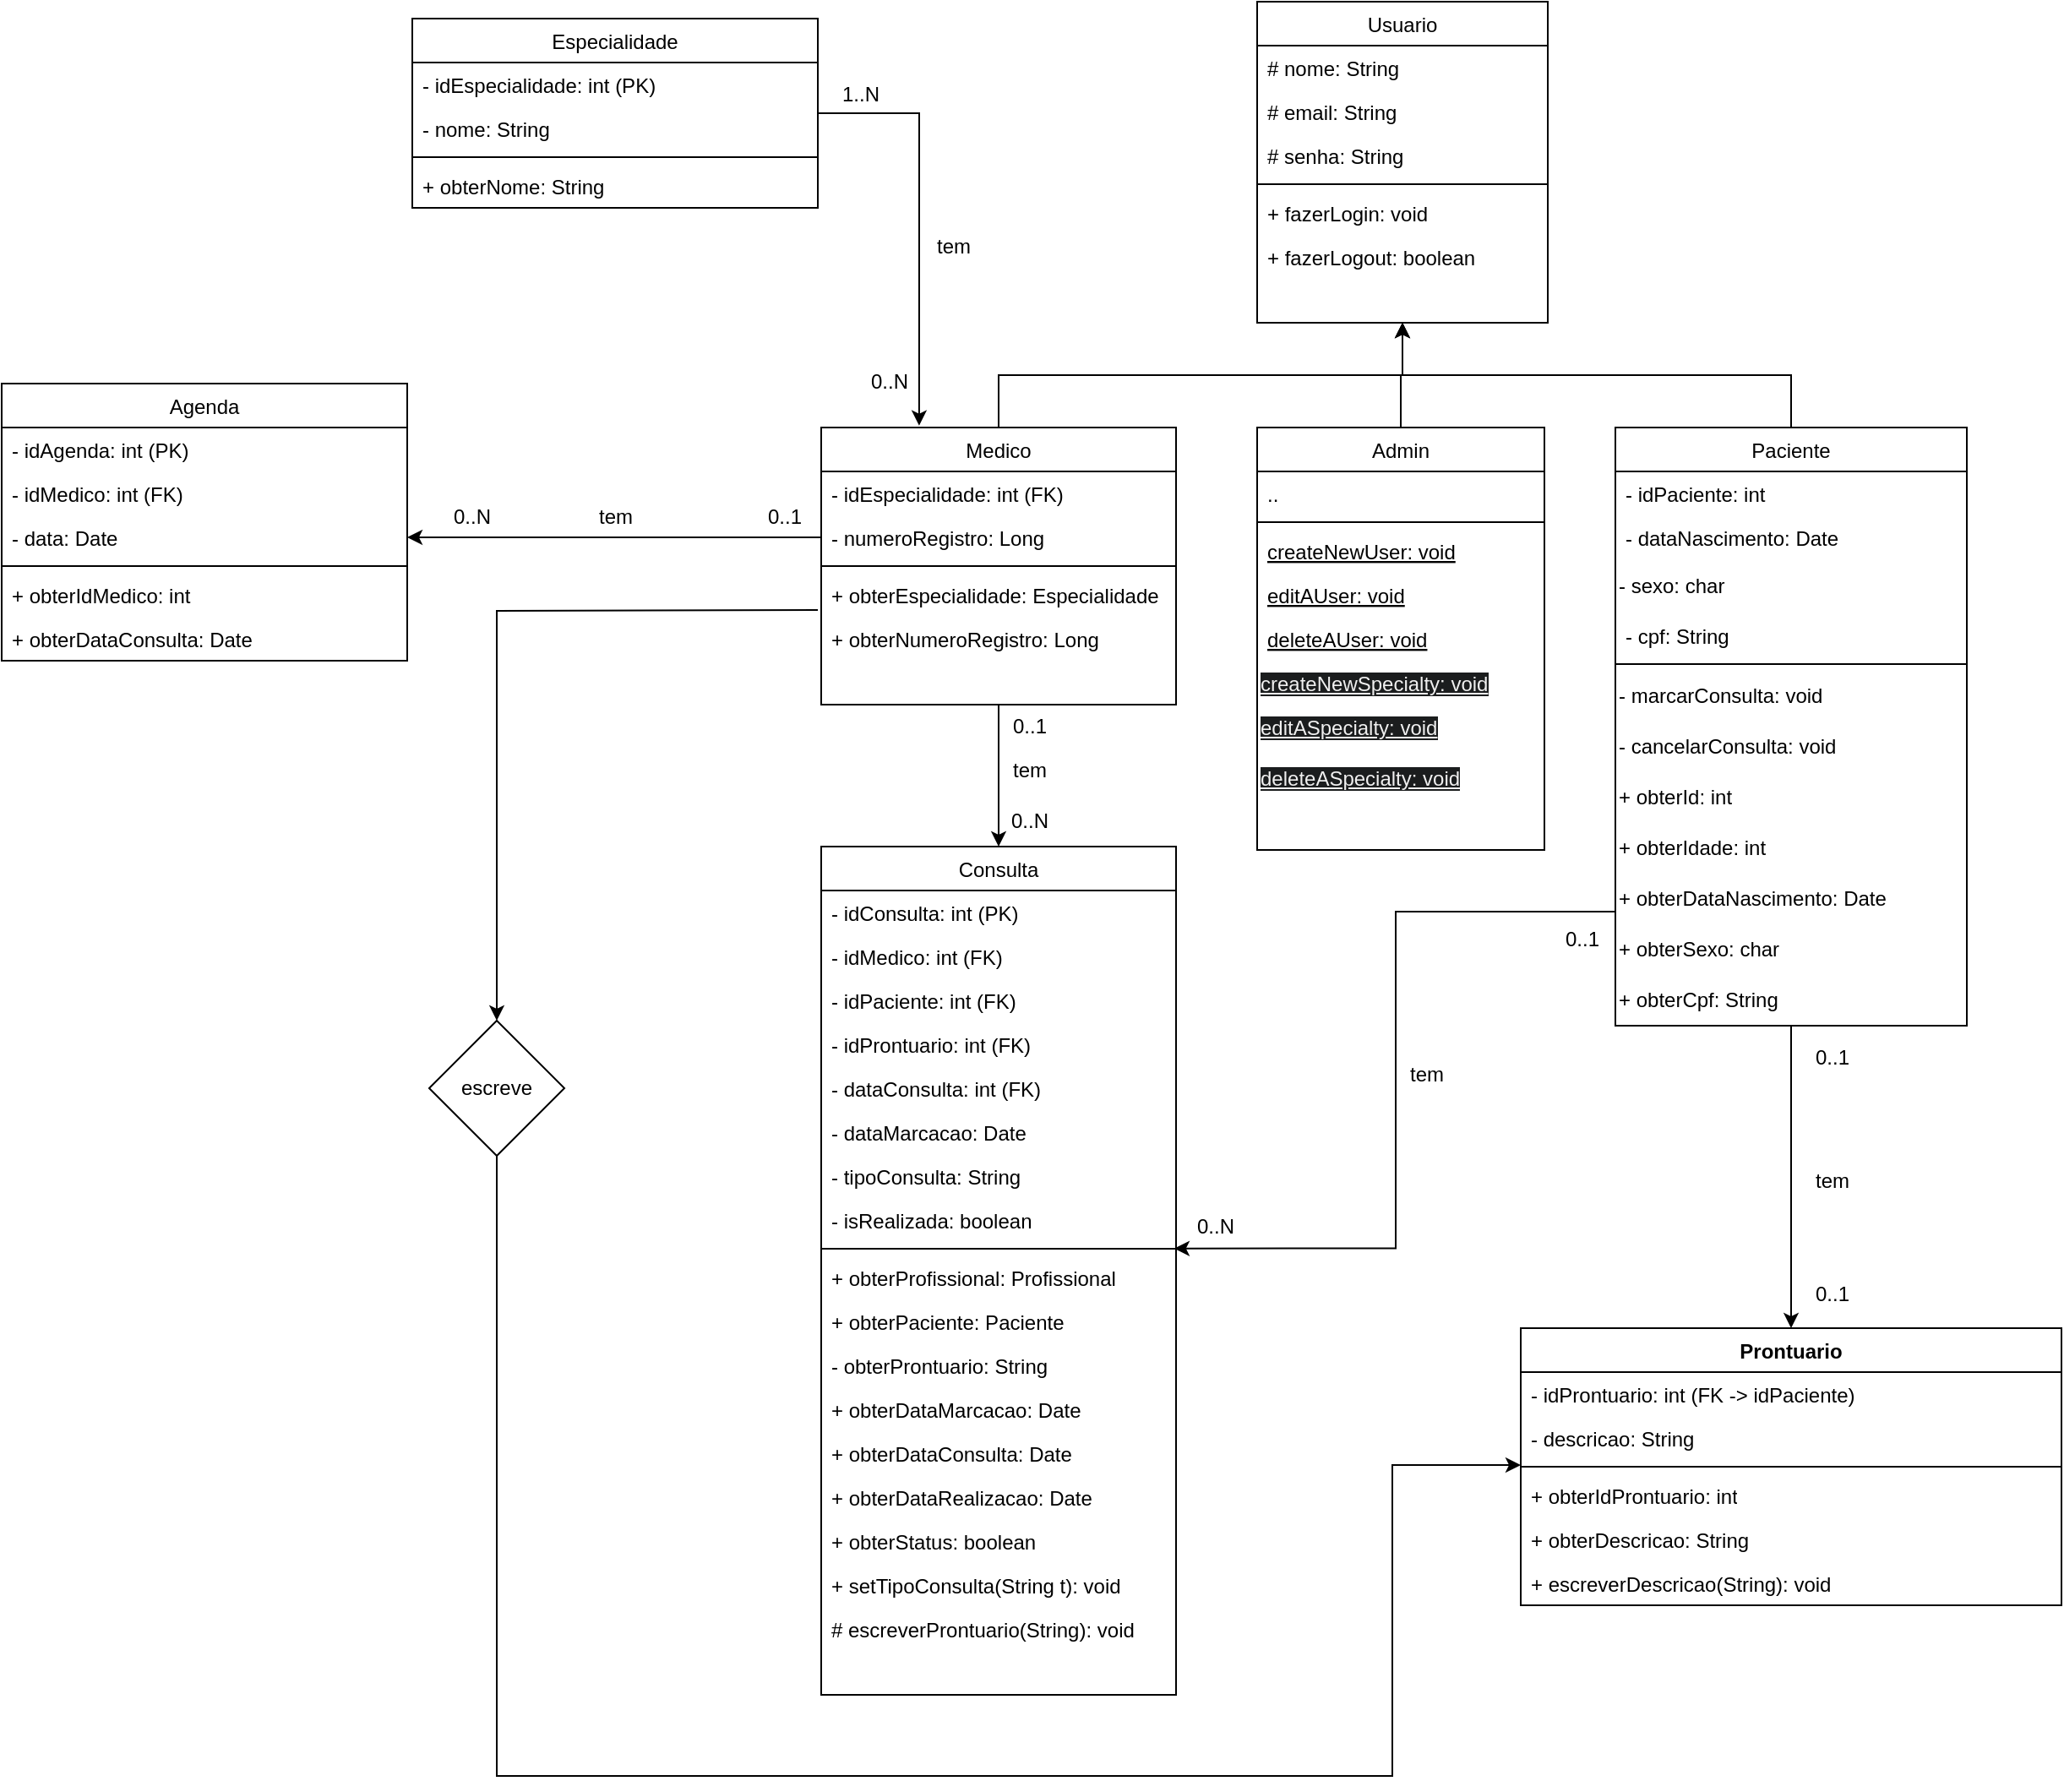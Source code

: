 <mxfile version="21.6.8" type="device">
  <diagram id="C5RBs43oDa-KdzZeNtuy" name="Page-1">
    <mxGraphModel dx="1914" dy="1022" grid="1" gridSize="10" guides="1" tooltips="1" connect="1" arrows="1" fold="1" page="1" pageScale="1" pageWidth="827" pageHeight="1169" math="0" shadow="0">
      <root>
        <mxCell id="WIyWlLk6GJQsqaUBKTNV-0" />
        <mxCell id="WIyWlLk6GJQsqaUBKTNV-1" parent="WIyWlLk6GJQsqaUBKTNV-0" />
        <mxCell id="zkfFHV4jXpPFQw0GAbJ--0" value="Usuario" style="swimlane;fontStyle=0;align=center;verticalAlign=top;childLayout=stackLayout;horizontal=1;startSize=26;horizontalStack=0;resizeParent=1;resizeLast=0;collapsible=1;marginBottom=0;rounded=0;shadow=0;strokeWidth=1;" parent="WIyWlLk6GJQsqaUBKTNV-1" vertex="1">
          <mxGeometry x="330" y="10" width="172" height="190" as="geometry">
            <mxRectangle x="220" y="120" width="160" height="26" as="alternateBounds" />
          </mxGeometry>
        </mxCell>
        <mxCell id="zkfFHV4jXpPFQw0GAbJ--1" value="# nome: String&#xa;" style="text;align=left;verticalAlign=top;spacingLeft=4;spacingRight=4;overflow=hidden;rotatable=0;points=[[0,0.5],[1,0.5]];portConstraint=eastwest;" parent="zkfFHV4jXpPFQw0GAbJ--0" vertex="1">
          <mxGeometry y="26" width="172" height="26" as="geometry" />
        </mxCell>
        <mxCell id="iw9Q5mtI_wV-XpBD978V-0" value="# email: String&#xa;" style="text;align=left;verticalAlign=top;spacingLeft=4;spacingRight=4;overflow=hidden;rotatable=0;points=[[0,0.5],[1,0.5]];portConstraint=eastwest;" parent="zkfFHV4jXpPFQw0GAbJ--0" vertex="1">
          <mxGeometry y="52" width="172" height="26" as="geometry" />
        </mxCell>
        <mxCell id="zkfFHV4jXpPFQw0GAbJ--3" value="# senha: String" style="text;align=left;verticalAlign=top;spacingLeft=4;spacingRight=4;overflow=hidden;rotatable=0;points=[[0,0.5],[1,0.5]];portConstraint=eastwest;rounded=0;shadow=0;html=0;" parent="zkfFHV4jXpPFQw0GAbJ--0" vertex="1">
          <mxGeometry y="78" width="172" height="26" as="geometry" />
        </mxCell>
        <mxCell id="zkfFHV4jXpPFQw0GAbJ--4" value="" style="line;html=1;strokeWidth=1;align=left;verticalAlign=middle;spacingTop=-1;spacingLeft=3;spacingRight=3;rotatable=0;labelPosition=right;points=[];portConstraint=eastwest;" parent="zkfFHV4jXpPFQw0GAbJ--0" vertex="1">
          <mxGeometry y="104" width="172" height="8" as="geometry" />
        </mxCell>
        <mxCell id="oFZszjIOEmXpLR5tDm6m-42" value="+ fazerLogin: void" style="text;align=left;verticalAlign=top;spacingLeft=4;spacingRight=4;overflow=hidden;rotatable=0;points=[[0,0.5],[1,0.5]];portConstraint=eastwest;" parent="zkfFHV4jXpPFQw0GAbJ--0" vertex="1">
          <mxGeometry y="112" width="172" height="26" as="geometry" />
        </mxCell>
        <mxCell id="zkfFHV4jXpPFQw0GAbJ--5" value="+ fazerLogout: boolean" style="text;align=left;verticalAlign=top;spacingLeft=4;spacingRight=4;overflow=hidden;rotatable=0;points=[[0,0.5],[1,0.5]];portConstraint=eastwest;" parent="zkfFHV4jXpPFQw0GAbJ--0" vertex="1">
          <mxGeometry y="138" width="172" height="26" as="geometry" />
        </mxCell>
        <mxCell id="iw9Q5mtI_wV-XpBD978V-14" style="edgeStyle=orthogonalEdgeStyle;rounded=0;orthogonalLoop=1;jettySize=auto;html=1;entryX=0.5;entryY=1;entryDx=0;entryDy=0;exitX=0.5;exitY=0;exitDx=0;exitDy=0;" parent="WIyWlLk6GJQsqaUBKTNV-1" source="zkfFHV4jXpPFQw0GAbJ--6" target="zkfFHV4jXpPFQw0GAbJ--0" edge="1">
          <mxGeometry relative="1" as="geometry" />
        </mxCell>
        <mxCell id="Ha8SSbPoC3t7y5uVHx6J-20" style="edgeStyle=orthogonalEdgeStyle;rounded=0;orthogonalLoop=1;jettySize=auto;html=1;entryX=0.5;entryY=0;entryDx=0;entryDy=0;" edge="1" parent="WIyWlLk6GJQsqaUBKTNV-1" source="zkfFHV4jXpPFQw0GAbJ--6" target="oFZszjIOEmXpLR5tDm6m-12">
          <mxGeometry relative="1" as="geometry" />
        </mxCell>
        <mxCell id="zkfFHV4jXpPFQw0GAbJ--6" value="Medico" style="swimlane;fontStyle=0;align=center;verticalAlign=top;childLayout=stackLayout;horizontal=1;startSize=26;horizontalStack=0;resizeParent=1;resizeLast=0;collapsible=1;marginBottom=0;rounded=0;shadow=0;strokeWidth=1;" parent="WIyWlLk6GJQsqaUBKTNV-1" vertex="1">
          <mxGeometry x="72" y="262" width="210" height="164" as="geometry">
            <mxRectangle x="130" y="380" width="160" height="26" as="alternateBounds" />
          </mxGeometry>
        </mxCell>
        <mxCell id="GaLUHQlbnaczesffClA8-1" value="- idEspecialidade: int (FK)" style="text;align=left;verticalAlign=top;spacingLeft=4;spacingRight=4;overflow=hidden;rotatable=0;points=[[0,0.5],[1,0.5]];portConstraint=eastwest;" parent="zkfFHV4jXpPFQw0GAbJ--6" vertex="1">
          <mxGeometry y="26" width="210" height="26" as="geometry" />
        </mxCell>
        <mxCell id="iw9Q5mtI_wV-XpBD978V-21" value="- numeroRegistro: Long" style="text;align=left;verticalAlign=top;spacingLeft=4;spacingRight=4;overflow=hidden;rotatable=0;points=[[0,0.5],[1,0.5]];portConstraint=eastwest;" parent="zkfFHV4jXpPFQw0GAbJ--6" vertex="1">
          <mxGeometry y="52" width="210" height="26" as="geometry" />
        </mxCell>
        <mxCell id="zkfFHV4jXpPFQw0GAbJ--9" value="" style="line;html=1;strokeWidth=1;align=left;verticalAlign=middle;spacingTop=-1;spacingLeft=3;spacingRight=3;rotatable=0;labelPosition=right;points=[];portConstraint=eastwest;" parent="zkfFHV4jXpPFQw0GAbJ--6" vertex="1">
          <mxGeometry y="78" width="210" height="8" as="geometry" />
        </mxCell>
        <mxCell id="iw9Q5mtI_wV-XpBD978V-15" value="+ obterEspecialidade: Especialidade" style="text;align=left;verticalAlign=top;spacingLeft=4;spacingRight=4;overflow=hidden;rotatable=0;points=[[0,0.5],[1,0.5]];portConstraint=eastwest;" parent="zkfFHV4jXpPFQw0GAbJ--6" vertex="1">
          <mxGeometry y="86" width="210" height="26" as="geometry" />
        </mxCell>
        <mxCell id="iw9Q5mtI_wV-XpBD978V-32" value="+ obterNumeroRegistro: Long" style="text;align=left;verticalAlign=top;spacingLeft=4;spacingRight=4;overflow=hidden;rotatable=0;points=[[0,0.5],[1,0.5]];portConstraint=eastwest;" parent="zkfFHV4jXpPFQw0GAbJ--6" vertex="1">
          <mxGeometry y="112" width="210" height="26" as="geometry" />
        </mxCell>
        <mxCell id="iw9Q5mtI_wV-XpBD978V-13" style="edgeStyle=orthogonalEdgeStyle;rounded=0;orthogonalLoop=1;jettySize=auto;html=1;entryX=0.5;entryY=1;entryDx=0;entryDy=0;exitX=0.5;exitY=0;exitDx=0;exitDy=0;" parent="WIyWlLk6GJQsqaUBKTNV-1" source="zkfFHV4jXpPFQw0GAbJ--13" target="zkfFHV4jXpPFQw0GAbJ--0" edge="1">
          <mxGeometry relative="1" as="geometry" />
        </mxCell>
        <mxCell id="zkfFHV4jXpPFQw0GAbJ--13" value="Paciente" style="swimlane;fontStyle=0;align=center;verticalAlign=top;childLayout=stackLayout;horizontal=1;startSize=26;horizontalStack=0;resizeParent=1;resizeLast=0;collapsible=1;marginBottom=0;rounded=0;shadow=0;strokeWidth=1;" parent="WIyWlLk6GJQsqaUBKTNV-1" vertex="1">
          <mxGeometry x="542" y="262" width="208" height="354" as="geometry">
            <mxRectangle x="340" y="380" width="170" height="26" as="alternateBounds" />
          </mxGeometry>
        </mxCell>
        <mxCell id="zkfFHV4jXpPFQw0GAbJ--14" value="- idPaciente: int" style="text;align=left;verticalAlign=top;spacingLeft=4;spacingRight=4;overflow=hidden;rotatable=0;points=[[0,0.5],[1,0.5]];portConstraint=eastwest;" parent="zkfFHV4jXpPFQw0GAbJ--13" vertex="1">
          <mxGeometry y="26" width="208" height="26" as="geometry" />
        </mxCell>
        <mxCell id="T3oujVGupuCSrf6qP3ur-0" value="- dataNascimento: Date" style="text;align=left;verticalAlign=top;spacingLeft=4;spacingRight=4;overflow=hidden;rotatable=0;points=[[0,0.5],[1,0.5]];portConstraint=eastwest;" parent="zkfFHV4jXpPFQw0GAbJ--13" vertex="1">
          <mxGeometry y="52" width="208" height="28" as="geometry" />
        </mxCell>
        <mxCell id="T3oujVGupuCSrf6qP3ur-1" value="- sexo: char" style="text;whiteSpace=wrap;html=1;" parent="zkfFHV4jXpPFQw0GAbJ--13" vertex="1">
          <mxGeometry y="80" width="208" height="30" as="geometry" />
        </mxCell>
        <mxCell id="iw9Q5mtI_wV-XpBD978V-33" value="- cpf: String" style="text;align=left;verticalAlign=top;spacingLeft=4;spacingRight=4;overflow=hidden;rotatable=0;points=[[0,0.5],[1,0.5]];portConstraint=eastwest;" parent="zkfFHV4jXpPFQw0GAbJ--13" vertex="1">
          <mxGeometry y="110" width="208" height="26" as="geometry" />
        </mxCell>
        <mxCell id="zkfFHV4jXpPFQw0GAbJ--15" value="" style="line;html=1;strokeWidth=1;align=left;verticalAlign=middle;spacingTop=-1;spacingLeft=3;spacingRight=3;rotatable=0;labelPosition=right;points=[];portConstraint=eastwest;" parent="zkfFHV4jXpPFQw0GAbJ--13" vertex="1">
          <mxGeometry y="136" width="208" height="8" as="geometry" />
        </mxCell>
        <mxCell id="oFZszjIOEmXpLR5tDm6m-37" value="- marcarConsulta: void" style="text;strokeColor=none;align=left;fillColor=none;html=1;verticalAlign=middle;whiteSpace=wrap;rounded=0;" parent="zkfFHV4jXpPFQw0GAbJ--13" vertex="1">
          <mxGeometry y="144" width="208" height="30" as="geometry" />
        </mxCell>
        <mxCell id="oFZszjIOEmXpLR5tDm6m-38" value="- cancelarConsulta: void" style="text;strokeColor=none;align=left;fillColor=none;html=1;verticalAlign=middle;whiteSpace=wrap;rounded=0;" parent="zkfFHV4jXpPFQw0GAbJ--13" vertex="1">
          <mxGeometry y="174" width="208" height="30" as="geometry" />
        </mxCell>
        <mxCell id="T3oujVGupuCSrf6qP3ur-2" value="+ obterId: int" style="text;strokeColor=none;align=left;fillColor=none;html=1;verticalAlign=middle;whiteSpace=wrap;rounded=0;" parent="zkfFHV4jXpPFQw0GAbJ--13" vertex="1">
          <mxGeometry y="204" width="208" height="30" as="geometry" />
        </mxCell>
        <mxCell id="iw9Q5mtI_wV-XpBD978V-36" value="+ obterIdade: int" style="text;strokeColor=none;align=left;fillColor=none;html=1;verticalAlign=middle;whiteSpace=wrap;rounded=0;" parent="zkfFHV4jXpPFQw0GAbJ--13" vertex="1">
          <mxGeometry y="234" width="208" height="30" as="geometry" />
        </mxCell>
        <mxCell id="T3oujVGupuCSrf6qP3ur-4" value="+ obterDataNascimento: Date" style="text;strokeColor=none;align=left;fillColor=none;html=1;verticalAlign=middle;whiteSpace=wrap;rounded=0;" parent="zkfFHV4jXpPFQw0GAbJ--13" vertex="1">
          <mxGeometry y="264" width="208" height="30" as="geometry" />
        </mxCell>
        <mxCell id="T3oujVGupuCSrf6qP3ur-3" value="+ obterSexo: char" style="text;strokeColor=none;align=left;fillColor=none;html=1;verticalAlign=middle;whiteSpace=wrap;rounded=0;" parent="zkfFHV4jXpPFQw0GAbJ--13" vertex="1">
          <mxGeometry y="294" width="208" height="30" as="geometry" />
        </mxCell>
        <mxCell id="iw9Q5mtI_wV-XpBD978V-37" value="+ obterCpf: String" style="text;strokeColor=none;align=left;fillColor=none;html=1;verticalAlign=middle;whiteSpace=wrap;rounded=0;" parent="zkfFHV4jXpPFQw0GAbJ--13" vertex="1">
          <mxGeometry y="324" width="208" height="30" as="geometry" />
        </mxCell>
        <mxCell id="iw9Q5mtI_wV-XpBD978V-12" style="edgeStyle=orthogonalEdgeStyle;rounded=0;orthogonalLoop=1;jettySize=auto;html=1;entryX=0.5;entryY=1;entryDx=0;entryDy=0;" parent="WIyWlLk6GJQsqaUBKTNV-1" source="oFZszjIOEmXpLR5tDm6m-0" target="zkfFHV4jXpPFQw0GAbJ--0" edge="1">
          <mxGeometry relative="1" as="geometry" />
        </mxCell>
        <mxCell id="oFZszjIOEmXpLR5tDm6m-0" value="Admin" style="swimlane;fontStyle=0;align=center;verticalAlign=top;childLayout=stackLayout;horizontal=1;startSize=26;horizontalStack=0;resizeParent=1;resizeLast=0;collapsible=1;marginBottom=0;rounded=0;shadow=0;strokeWidth=1;" parent="WIyWlLk6GJQsqaUBKTNV-1" vertex="1">
          <mxGeometry x="330" y="262" width="170" height="250" as="geometry">
            <mxRectangle x="130" y="380" width="160" height="26" as="alternateBounds" />
          </mxGeometry>
        </mxCell>
        <mxCell id="oFZszjIOEmXpLR5tDm6m-1" value=".." style="text;align=left;verticalAlign=top;spacingLeft=4;spacingRight=4;overflow=hidden;rotatable=0;points=[[0,0.5],[1,0.5]];portConstraint=eastwest;" parent="oFZszjIOEmXpLR5tDm6m-0" vertex="1">
          <mxGeometry y="26" width="170" height="26" as="geometry" />
        </mxCell>
        <mxCell id="oFZszjIOEmXpLR5tDm6m-3" value="" style="line;html=1;strokeWidth=1;align=left;verticalAlign=middle;spacingTop=-1;spacingLeft=3;spacingRight=3;rotatable=0;labelPosition=right;points=[];portConstraint=eastwest;" parent="oFZszjIOEmXpLR5tDm6m-0" vertex="1">
          <mxGeometry y="52" width="170" height="8" as="geometry" />
        </mxCell>
        <mxCell id="oFZszjIOEmXpLR5tDm6m-4" value="createNewUser: void" style="text;align=left;verticalAlign=top;spacingLeft=4;spacingRight=4;overflow=hidden;rotatable=0;points=[[0,0.5],[1,0.5]];portConstraint=eastwest;fontStyle=4" parent="oFZszjIOEmXpLR5tDm6m-0" vertex="1">
          <mxGeometry y="60" width="170" height="26" as="geometry" />
        </mxCell>
        <mxCell id="oFZszjIOEmXpLR5tDm6m-43" value="editAUser: void" style="text;align=left;verticalAlign=top;spacingLeft=4;spacingRight=4;overflow=hidden;rotatable=0;points=[[0,0.5],[1,0.5]];portConstraint=eastwest;fontStyle=4" parent="oFZszjIOEmXpLR5tDm6m-0" vertex="1">
          <mxGeometry y="86" width="170" height="26" as="geometry" />
        </mxCell>
        <mxCell id="oFZszjIOEmXpLR5tDm6m-5" value="deleteAUser: void" style="text;align=left;verticalAlign=top;spacingLeft=4;spacingRight=4;overflow=hidden;rotatable=0;points=[[0,0.5],[1,0.5]];portConstraint=eastwest;fontStyle=4" parent="oFZszjIOEmXpLR5tDm6m-0" vertex="1">
          <mxGeometry y="112" width="170" height="26" as="geometry" />
        </mxCell>
        <mxCell id="oFZszjIOEmXpLR5tDm6m-44" value="&lt;span style=&quot;color: rgb(240, 240, 240); font-family: Helvetica; font-size: 12px; font-style: normal; font-variant-ligatures: normal; font-variant-caps: normal; font-weight: 400; letter-spacing: normal; orphans: 2; text-align: left; text-indent: 0px; text-transform: none; widows: 2; word-spacing: 0px; -webkit-text-stroke-width: 0px; background-color: rgb(27, 29, 30); text-decoration: underline; float: none; display: inline !important;&quot;&gt;createNewSpecialty: void&lt;/span&gt;" style="text;whiteSpace=wrap;html=1;" parent="oFZszjIOEmXpLR5tDm6m-0" vertex="1">
          <mxGeometry y="138" width="170" height="26" as="geometry" />
        </mxCell>
        <mxCell id="oFZszjIOEmXpLR5tDm6m-45" value="&lt;span style=&quot;color: rgb(240, 240, 240); font-family: Helvetica; font-size: 12px; font-style: normal; font-variant-ligatures: normal; font-variant-caps: normal; font-weight: 400; letter-spacing: normal; orphans: 2; text-align: left; text-indent: 0px; text-transform: none; widows: 2; word-spacing: 0px; -webkit-text-stroke-width: 0px; background-color: rgb(27, 29, 30); text-decoration: underline; float: none; display: inline !important;&quot;&gt;editASpecialty: void&lt;/span&gt;" style="text;whiteSpace=wrap;html=1;" parent="oFZszjIOEmXpLR5tDm6m-0" vertex="1">
          <mxGeometry y="164" width="170" height="30" as="geometry" />
        </mxCell>
        <mxCell id="oFZszjIOEmXpLR5tDm6m-46" value="&lt;span style=&quot;color: rgb(240, 240, 240); font-family: Helvetica; font-size: 12px; font-style: normal; font-variant-ligatures: normal; font-variant-caps: normal; font-weight: 400; letter-spacing: normal; orphans: 2; text-align: left; text-indent: 0px; text-transform: none; widows: 2; word-spacing: 0px; -webkit-text-stroke-width: 0px; background-color: rgb(27, 29, 30); text-decoration: underline; float: none; display: inline !important;&quot;&gt;deleteASpecialty: void&lt;/span&gt;" style="text;whiteSpace=wrap;html=1;" parent="oFZszjIOEmXpLR5tDm6m-0" vertex="1">
          <mxGeometry y="194" width="170" height="30" as="geometry" />
        </mxCell>
        <mxCell id="oFZszjIOEmXpLR5tDm6m-12" value="Consulta" style="swimlane;fontStyle=0;align=center;verticalAlign=top;childLayout=stackLayout;horizontal=1;startSize=26;horizontalStack=0;resizeParent=1;resizeLast=0;collapsible=1;marginBottom=0;rounded=0;shadow=0;strokeWidth=1;" parent="WIyWlLk6GJQsqaUBKTNV-1" vertex="1">
          <mxGeometry x="72" y="510" width="210" height="502" as="geometry">
            <mxRectangle x="550" y="140" width="160" height="26" as="alternateBounds" />
          </mxGeometry>
        </mxCell>
        <mxCell id="oFZszjIOEmXpLR5tDm6m-13" value="- idConsulta: int (PK)" style="text;align=left;verticalAlign=top;spacingLeft=4;spacingRight=4;overflow=hidden;rotatable=0;points=[[0,0.5],[1,0.5]];portConstraint=eastwest;" parent="oFZszjIOEmXpLR5tDm6m-12" vertex="1">
          <mxGeometry y="26" width="210" height="26" as="geometry" />
        </mxCell>
        <mxCell id="Ha8SSbPoC3t7y5uVHx6J-17" value="- idMedico: int (FK)" style="text;align=left;verticalAlign=top;spacingLeft=4;spacingRight=4;overflow=hidden;rotatable=0;points=[[0,0.5],[1,0.5]];portConstraint=eastwest;rounded=0;shadow=0;html=0;" vertex="1" parent="oFZszjIOEmXpLR5tDm6m-12">
          <mxGeometry y="52" width="210" height="26" as="geometry" />
        </mxCell>
        <mxCell id="oFZszjIOEmXpLR5tDm6m-14" value="- idPaciente: int (FK)" style="text;align=left;verticalAlign=top;spacingLeft=4;spacingRight=4;overflow=hidden;rotatable=0;points=[[0,0.5],[1,0.5]];portConstraint=eastwest;rounded=0;shadow=0;html=0;" parent="oFZszjIOEmXpLR5tDm6m-12" vertex="1">
          <mxGeometry y="78" width="210" height="26" as="geometry" />
        </mxCell>
        <mxCell id="T3oujVGupuCSrf6qP3ur-7" value="- idProntuario: int (FK)" style="text;align=left;verticalAlign=top;spacingLeft=4;spacingRight=4;overflow=hidden;rotatable=0;points=[[0,0.5],[1,0.5]];portConstraint=eastwest;rounded=0;shadow=0;html=0;" parent="oFZszjIOEmXpLR5tDm6m-12" vertex="1">
          <mxGeometry y="104" width="210" height="26" as="geometry" />
        </mxCell>
        <mxCell id="T3oujVGupuCSrf6qP3ur-5" value="- dataConsulta: int (FK)" style="text;align=left;verticalAlign=top;spacingLeft=4;spacingRight=4;overflow=hidden;rotatable=0;points=[[0,0.5],[1,0.5]];portConstraint=eastwest;rounded=0;shadow=0;html=0;" parent="oFZszjIOEmXpLR5tDm6m-12" vertex="1">
          <mxGeometry y="130" width="210" height="26" as="geometry" />
        </mxCell>
        <mxCell id="oFZszjIOEmXpLR5tDm6m-15" value="- dataMarcacao: Date" style="text;align=left;verticalAlign=top;spacingLeft=4;spacingRight=4;overflow=hidden;rotatable=0;points=[[0,0.5],[1,0.5]];portConstraint=eastwest;rounded=0;shadow=0;html=0;" parent="oFZszjIOEmXpLR5tDm6m-12" vertex="1">
          <mxGeometry y="156" width="210" height="26" as="geometry" />
        </mxCell>
        <mxCell id="iw9Q5mtI_wV-XpBD978V-34" value="- tipoConsulta: String" style="text;align=left;verticalAlign=top;spacingLeft=4;spacingRight=4;overflow=hidden;rotatable=0;points=[[0,0.5],[1,0.5]];portConstraint=eastwest;rounded=0;shadow=0;html=0;" parent="oFZszjIOEmXpLR5tDm6m-12" vertex="1">
          <mxGeometry y="182" width="210" height="26" as="geometry" />
        </mxCell>
        <mxCell id="iw9Q5mtI_wV-XpBD978V-27" value="- isRealizada: boolean" style="text;align=left;verticalAlign=top;spacingLeft=4;spacingRight=4;overflow=hidden;rotatable=0;points=[[0,0.5],[1,0.5]];portConstraint=eastwest;rounded=0;shadow=0;html=0;" parent="oFZszjIOEmXpLR5tDm6m-12" vertex="1">
          <mxGeometry y="208" width="210" height="26" as="geometry" />
        </mxCell>
        <mxCell id="oFZszjIOEmXpLR5tDm6m-18" value="" style="line;html=1;strokeWidth=1;align=left;verticalAlign=middle;spacingTop=-1;spacingLeft=3;spacingRight=3;rotatable=0;labelPosition=right;points=[];portConstraint=eastwest;" parent="oFZszjIOEmXpLR5tDm6m-12" vertex="1">
          <mxGeometry y="234" width="210" height="8" as="geometry" />
        </mxCell>
        <mxCell id="iw9Q5mtI_wV-XpBD978V-28" value="+ obterProfissional: Profissional" style="text;align=left;verticalAlign=top;spacingLeft=4;spacingRight=4;overflow=hidden;rotatable=0;points=[[0,0.5],[1,0.5]];portConstraint=eastwest;rounded=0;shadow=0;html=0;" parent="oFZszjIOEmXpLR5tDm6m-12" vertex="1">
          <mxGeometry y="242" width="210" height="26" as="geometry" />
        </mxCell>
        <mxCell id="iw9Q5mtI_wV-XpBD978V-29" value="+ obterPaciente: Paciente" style="text;align=left;verticalAlign=top;spacingLeft=4;spacingRight=4;overflow=hidden;rotatable=0;points=[[0,0.5],[1,0.5]];portConstraint=eastwest;rounded=0;shadow=0;html=0;" parent="oFZszjIOEmXpLR5tDm6m-12" vertex="1">
          <mxGeometry y="268" width="210" height="26" as="geometry" />
        </mxCell>
        <mxCell id="T3oujVGupuCSrf6qP3ur-11" value="- obterProntuario: String" style="text;align=left;verticalAlign=top;spacingLeft=4;spacingRight=4;overflow=hidden;rotatable=0;points=[[0,0.5],[1,0.5]];portConstraint=eastwest;rounded=0;shadow=0;html=0;" parent="oFZszjIOEmXpLR5tDm6m-12" vertex="1">
          <mxGeometry y="294" width="210" height="26" as="geometry" />
        </mxCell>
        <mxCell id="iw9Q5mtI_wV-XpBD978V-30" value="+ obterDataMarcacao: Date" style="text;align=left;verticalAlign=top;spacingLeft=4;spacingRight=4;overflow=hidden;rotatable=0;points=[[0,0.5],[1,0.5]];portConstraint=eastwest;rounded=0;shadow=0;html=0;" parent="oFZszjIOEmXpLR5tDm6m-12" vertex="1">
          <mxGeometry y="320" width="210" height="26" as="geometry" />
        </mxCell>
        <mxCell id="T3oujVGupuCSrf6qP3ur-8" value="+ obterDataConsulta: Date" style="text;align=left;verticalAlign=top;spacingLeft=4;spacingRight=4;overflow=hidden;rotatable=0;points=[[0,0.5],[1,0.5]];portConstraint=eastwest;rounded=0;shadow=0;html=0;" parent="oFZszjIOEmXpLR5tDm6m-12" vertex="1">
          <mxGeometry y="346" width="210" height="26" as="geometry" />
        </mxCell>
        <mxCell id="T3oujVGupuCSrf6qP3ur-9" value="+ obterDataRealizacao: Date" style="text;align=left;verticalAlign=top;spacingLeft=4;spacingRight=4;overflow=hidden;rotatable=0;points=[[0,0.5],[1,0.5]];portConstraint=eastwest;rounded=0;shadow=0;html=0;" parent="oFZszjIOEmXpLR5tDm6m-12" vertex="1">
          <mxGeometry y="372" width="210" height="26" as="geometry" />
        </mxCell>
        <mxCell id="iw9Q5mtI_wV-XpBD978V-31" value="+ obterStatus: boolean" style="text;align=left;verticalAlign=top;spacingLeft=4;spacingRight=4;overflow=hidden;rotatable=0;points=[[0,0.5],[1,0.5]];portConstraint=eastwest;rounded=0;shadow=0;html=0;" parent="oFZszjIOEmXpLR5tDm6m-12" vertex="1">
          <mxGeometry y="398" width="210" height="26" as="geometry" />
        </mxCell>
        <mxCell id="iw9Q5mtI_wV-XpBD978V-35" value="+ setTipoConsulta(String t): void" style="text;align=left;verticalAlign=top;spacingLeft=4;spacingRight=4;overflow=hidden;rotatable=0;points=[[0,0.5],[1,0.5]];portConstraint=eastwest;rounded=0;shadow=0;html=0;" parent="oFZszjIOEmXpLR5tDm6m-12" vertex="1">
          <mxGeometry y="424" width="210" height="26" as="geometry" />
        </mxCell>
        <mxCell id="T3oujVGupuCSrf6qP3ur-10" value="# escreverProntuario(String): void" style="text;align=left;verticalAlign=top;spacingLeft=4;spacingRight=4;overflow=hidden;rotatable=0;points=[[0,0.5],[1,0.5]];portConstraint=eastwest;rounded=0;shadow=0;html=0;" parent="oFZszjIOEmXpLR5tDm6m-12" vertex="1">
          <mxGeometry y="450" width="210" height="26" as="geometry" />
        </mxCell>
        <mxCell id="iw9Q5mtI_wV-XpBD978V-16" style="edgeStyle=orthogonalEdgeStyle;rounded=0;orthogonalLoop=1;jettySize=auto;html=1;entryX=0.276;entryY=-0.007;entryDx=0;entryDy=0;entryPerimeter=0;" parent="WIyWlLk6GJQsqaUBKTNV-1" source="oFZszjIOEmXpLR5tDm6m-25" target="zkfFHV4jXpPFQw0GAbJ--6" edge="1">
          <mxGeometry relative="1" as="geometry" />
        </mxCell>
        <mxCell id="oFZszjIOEmXpLR5tDm6m-25" value="Especialidade" style="swimlane;fontStyle=0;align=center;verticalAlign=top;childLayout=stackLayout;horizontal=1;startSize=26;horizontalStack=0;resizeParent=1;resizeLast=0;collapsible=1;marginBottom=0;rounded=0;shadow=0;strokeWidth=1;" parent="WIyWlLk6GJQsqaUBKTNV-1" vertex="1">
          <mxGeometry x="-170" y="20" width="240" height="112" as="geometry">
            <mxRectangle x="550" y="140" width="160" height="26" as="alternateBounds" />
          </mxGeometry>
        </mxCell>
        <mxCell id="Ha8SSbPoC3t7y5uVHx6J-0" value="- idEspecialidade: int (PK)" style="text;align=left;verticalAlign=top;spacingLeft=4;spacingRight=4;overflow=hidden;rotatable=0;points=[[0,0.5],[1,0.5]];portConstraint=eastwest;" vertex="1" parent="oFZszjIOEmXpLR5tDm6m-25">
          <mxGeometry y="26" width="240" height="26" as="geometry" />
        </mxCell>
        <mxCell id="oFZszjIOEmXpLR5tDm6m-26" value="- nome: String" style="text;align=left;verticalAlign=top;spacingLeft=4;spacingRight=4;overflow=hidden;rotatable=0;points=[[0,0.5],[1,0.5]];portConstraint=eastwest;" parent="oFZszjIOEmXpLR5tDm6m-25" vertex="1">
          <mxGeometry y="52" width="240" height="26" as="geometry" />
        </mxCell>
        <mxCell id="oFZszjIOEmXpLR5tDm6m-31" value="" style="line;html=1;strokeWidth=1;align=left;verticalAlign=middle;spacingTop=-1;spacingLeft=3;spacingRight=3;rotatable=0;labelPosition=right;points=[];portConstraint=eastwest;" parent="oFZszjIOEmXpLR5tDm6m-25" vertex="1">
          <mxGeometry y="78" width="240" height="8" as="geometry" />
        </mxCell>
        <mxCell id="iw9Q5mtI_wV-XpBD978V-17" value="+ obterNome: String" style="text;align=left;verticalAlign=top;spacingLeft=4;spacingRight=4;overflow=hidden;rotatable=0;points=[[0,0.5],[1,0.5]];portConstraint=eastwest;" parent="oFZszjIOEmXpLR5tDm6m-25" vertex="1">
          <mxGeometry y="86" width="240" height="26" as="geometry" />
        </mxCell>
        <mxCell id="iw9Q5mtI_wV-XpBD978V-18" value="tem" style="text;html=1;align=center;verticalAlign=middle;resizable=0;points=[];autosize=1;strokeColor=none;fillColor=none;" parent="WIyWlLk6GJQsqaUBKTNV-1" vertex="1">
          <mxGeometry x="130" y="140" width="40" height="30" as="geometry" />
        </mxCell>
        <mxCell id="iw9Q5mtI_wV-XpBD978V-19" value="0..N" style="text;html=1;align=center;verticalAlign=middle;resizable=0;points=[];autosize=1;strokeColor=none;fillColor=none;" parent="WIyWlLk6GJQsqaUBKTNV-1" vertex="1">
          <mxGeometry x="87" y="220" width="50" height="30" as="geometry" />
        </mxCell>
        <mxCell id="iw9Q5mtI_wV-XpBD978V-20" value="1..N" style="text;html=1;align=center;verticalAlign=middle;resizable=0;points=[];autosize=1;strokeColor=none;fillColor=none;" parent="WIyWlLk6GJQsqaUBKTNV-1" vertex="1">
          <mxGeometry x="70" y="50" width="50" height="30" as="geometry" />
        </mxCell>
        <mxCell id="T3oujVGupuCSrf6qP3ur-12" value="Prontuario" style="swimlane;fontStyle=1;align=center;verticalAlign=top;childLayout=stackLayout;horizontal=1;startSize=26;horizontalStack=0;resizeParent=1;resizeParentMax=0;resizeLast=0;collapsible=1;marginBottom=0;whiteSpace=wrap;html=1;" parent="WIyWlLk6GJQsqaUBKTNV-1" vertex="1">
          <mxGeometry x="486" y="795" width="320" height="164" as="geometry" />
        </mxCell>
        <mxCell id="T3oujVGupuCSrf6qP3ur-13" value="- idProntuario: int (FK -&amp;gt; idPaciente)" style="text;strokeColor=none;fillColor=none;align=left;verticalAlign=top;spacingLeft=4;spacingRight=4;overflow=hidden;rotatable=0;points=[[0,0.5],[1,0.5]];portConstraint=eastwest;whiteSpace=wrap;html=1;" parent="T3oujVGupuCSrf6qP3ur-12" vertex="1">
          <mxGeometry y="26" width="320" height="26" as="geometry" />
        </mxCell>
        <mxCell id="T3oujVGupuCSrf6qP3ur-15" value="- descricao: String&amp;nbsp;" style="text;strokeColor=none;fillColor=none;align=left;verticalAlign=top;spacingLeft=4;spacingRight=4;overflow=hidden;rotatable=0;points=[[0,0.5],[1,0.5]];portConstraint=eastwest;whiteSpace=wrap;html=1;" parent="T3oujVGupuCSrf6qP3ur-12" vertex="1">
          <mxGeometry y="52" width="320" height="26" as="geometry" />
        </mxCell>
        <mxCell id="T3oujVGupuCSrf6qP3ur-16" value="" style="line;strokeWidth=1;fillColor=none;align=left;verticalAlign=middle;spacingTop=-1;spacingLeft=3;spacingRight=3;rotatable=0;labelPosition=right;points=[];portConstraint=eastwest;strokeColor=inherit;" parent="T3oujVGupuCSrf6qP3ur-12" vertex="1">
          <mxGeometry y="78" width="320" height="8" as="geometry" />
        </mxCell>
        <mxCell id="T3oujVGupuCSrf6qP3ur-17" value="+ obterIdProntuario: int" style="text;strokeColor=none;fillColor=none;align=left;verticalAlign=top;spacingLeft=4;spacingRight=4;overflow=hidden;rotatable=0;points=[[0,0.5],[1,0.5]];portConstraint=eastwest;whiteSpace=wrap;html=1;" parent="T3oujVGupuCSrf6qP3ur-12" vertex="1">
          <mxGeometry y="86" width="320" height="26" as="geometry" />
        </mxCell>
        <mxCell id="T3oujVGupuCSrf6qP3ur-19" value="+ obterDescricao: String" style="text;strokeColor=none;fillColor=none;align=left;verticalAlign=top;spacingLeft=4;spacingRight=4;overflow=hidden;rotatable=0;points=[[0,0.5],[1,0.5]];portConstraint=eastwest;whiteSpace=wrap;html=1;" parent="T3oujVGupuCSrf6qP3ur-12" vertex="1">
          <mxGeometry y="112" width="320" height="26" as="geometry" />
        </mxCell>
        <mxCell id="T3oujVGupuCSrf6qP3ur-18" value="+ escreverDescricao(String): void" style="text;strokeColor=none;fillColor=none;align=left;verticalAlign=top;spacingLeft=4;spacingRight=4;overflow=hidden;rotatable=0;points=[[0,0.5],[1,0.5]];portConstraint=eastwest;whiteSpace=wrap;html=1;" parent="T3oujVGupuCSrf6qP3ur-12" vertex="1">
          <mxGeometry y="138" width="320" height="26" as="geometry" />
        </mxCell>
        <mxCell id="Ha8SSbPoC3t7y5uVHx6J-1" style="edgeStyle=orthogonalEdgeStyle;rounded=0;orthogonalLoop=1;jettySize=auto;html=1;entryX=0.5;entryY=0;entryDx=0;entryDy=0;" edge="1" parent="WIyWlLk6GJQsqaUBKTNV-1" source="iw9Q5mtI_wV-XpBD978V-37" target="T3oujVGupuCSrf6qP3ur-12">
          <mxGeometry relative="1" as="geometry" />
        </mxCell>
        <mxCell id="Ha8SSbPoC3t7y5uVHx6J-2" value="0..1" style="text;html=1;align=center;verticalAlign=middle;resizable=0;points=[];autosize=1;strokeColor=none;fillColor=none;" vertex="1" parent="WIyWlLk6GJQsqaUBKTNV-1">
          <mxGeometry x="650" y="620" width="40" height="30" as="geometry" />
        </mxCell>
        <mxCell id="Ha8SSbPoC3t7y5uVHx6J-3" value="tem" style="text;html=1;align=center;verticalAlign=middle;resizable=0;points=[];autosize=1;strokeColor=none;fillColor=none;" vertex="1" parent="WIyWlLk6GJQsqaUBKTNV-1">
          <mxGeometry x="650" y="693" width="40" height="30" as="geometry" />
        </mxCell>
        <mxCell id="Ha8SSbPoC3t7y5uVHx6J-4" value="0..1" style="text;html=1;align=center;verticalAlign=middle;resizable=0;points=[];autosize=1;strokeColor=none;fillColor=none;" vertex="1" parent="WIyWlLk6GJQsqaUBKTNV-1">
          <mxGeometry x="650" y="760" width="40" height="30" as="geometry" />
        </mxCell>
        <mxCell id="Ha8SSbPoC3t7y5uVHx6J-5" value="Agenda" style="swimlane;fontStyle=0;align=center;verticalAlign=top;childLayout=stackLayout;horizontal=1;startSize=26;horizontalStack=0;resizeParent=1;resizeLast=0;collapsible=1;marginBottom=0;rounded=0;shadow=0;strokeWidth=1;" vertex="1" parent="WIyWlLk6GJQsqaUBKTNV-1">
          <mxGeometry x="-413" y="236" width="240" height="164" as="geometry">
            <mxRectangle x="550" y="140" width="160" height="26" as="alternateBounds" />
          </mxGeometry>
        </mxCell>
        <mxCell id="Ha8SSbPoC3t7y5uVHx6J-18" value="- idAgenda: int (PK)" style="text;align=left;verticalAlign=top;spacingLeft=4;spacingRight=4;overflow=hidden;rotatable=0;points=[[0,0.5],[1,0.5]];portConstraint=eastwest;" vertex="1" parent="Ha8SSbPoC3t7y5uVHx6J-5">
          <mxGeometry y="26" width="240" height="26" as="geometry" />
        </mxCell>
        <mxCell id="Ha8SSbPoC3t7y5uVHx6J-6" value="- idMedico: int (FK)" style="text;align=left;verticalAlign=top;spacingLeft=4;spacingRight=4;overflow=hidden;rotatable=0;points=[[0,0.5],[1,0.5]];portConstraint=eastwest;" vertex="1" parent="Ha8SSbPoC3t7y5uVHx6J-5">
          <mxGeometry y="52" width="240" height="26" as="geometry" />
        </mxCell>
        <mxCell id="Ha8SSbPoC3t7y5uVHx6J-10" value="- data: Date" style="text;align=left;verticalAlign=top;spacingLeft=4;spacingRight=4;overflow=hidden;rotatable=0;points=[[0,0.5],[1,0.5]];portConstraint=eastwest;" vertex="1" parent="Ha8SSbPoC3t7y5uVHx6J-5">
          <mxGeometry y="78" width="240" height="26" as="geometry" />
        </mxCell>
        <mxCell id="Ha8SSbPoC3t7y5uVHx6J-8" value="" style="line;html=1;strokeWidth=1;align=left;verticalAlign=middle;spacingTop=-1;spacingLeft=3;spacingRight=3;rotatable=0;labelPosition=right;points=[];portConstraint=eastwest;" vertex="1" parent="Ha8SSbPoC3t7y5uVHx6J-5">
          <mxGeometry y="104" width="240" height="8" as="geometry" />
        </mxCell>
        <mxCell id="Ha8SSbPoC3t7y5uVHx6J-9" value="+ obterIdMedico: int&#xa;" style="text;align=left;verticalAlign=top;spacingLeft=4;spacingRight=4;overflow=hidden;rotatable=0;points=[[0,0.5],[1,0.5]];portConstraint=eastwest;" vertex="1" parent="Ha8SSbPoC3t7y5uVHx6J-5">
          <mxGeometry y="112" width="240" height="26" as="geometry" />
        </mxCell>
        <mxCell id="Ha8SSbPoC3t7y5uVHx6J-16" value="+ obterDataConsulta: Date&#xa;" style="text;align=left;verticalAlign=top;spacingLeft=4;spacingRight=4;overflow=hidden;rotatable=0;points=[[0,0.5],[1,0.5]];portConstraint=eastwest;" vertex="1" parent="Ha8SSbPoC3t7y5uVHx6J-5">
          <mxGeometry y="138" width="240" height="26" as="geometry" />
        </mxCell>
        <mxCell id="Ha8SSbPoC3t7y5uVHx6J-11" style="edgeStyle=orthogonalEdgeStyle;rounded=0;orthogonalLoop=1;jettySize=auto;html=1;entryX=1;entryY=0.5;entryDx=0;entryDy=0;" edge="1" parent="WIyWlLk6GJQsqaUBKTNV-1" source="iw9Q5mtI_wV-XpBD978V-21" target="Ha8SSbPoC3t7y5uVHx6J-10">
          <mxGeometry relative="1" as="geometry" />
        </mxCell>
        <mxCell id="Ha8SSbPoC3t7y5uVHx6J-13" value="0..N" style="text;html=1;align=center;verticalAlign=middle;resizable=0;points=[];autosize=1;strokeColor=none;fillColor=none;" vertex="1" parent="WIyWlLk6GJQsqaUBKTNV-1">
          <mxGeometry x="-160" y="300" width="50" height="30" as="geometry" />
        </mxCell>
        <mxCell id="Ha8SSbPoC3t7y5uVHx6J-14" value="tem" style="text;html=1;align=center;verticalAlign=middle;resizable=0;points=[];autosize=1;strokeColor=none;fillColor=none;" vertex="1" parent="WIyWlLk6GJQsqaUBKTNV-1">
          <mxGeometry x="-70" y="300" width="40" height="30" as="geometry" />
        </mxCell>
        <mxCell id="Ha8SSbPoC3t7y5uVHx6J-15" value="0..1" style="text;html=1;align=center;verticalAlign=middle;resizable=0;points=[];autosize=1;strokeColor=none;fillColor=none;" vertex="1" parent="WIyWlLk6GJQsqaUBKTNV-1">
          <mxGeometry x="30" y="300" width="40" height="30" as="geometry" />
        </mxCell>
        <mxCell id="Ha8SSbPoC3t7y5uVHx6J-23" style="edgeStyle=orthogonalEdgeStyle;rounded=0;orthogonalLoop=1;jettySize=auto;html=1;entryX=0.995;entryY=1.147;entryDx=0;entryDy=0;entryPerimeter=0;exitX=0;exitY=0.75;exitDx=0;exitDy=0;" edge="1" parent="WIyWlLk6GJQsqaUBKTNV-1" source="T3oujVGupuCSrf6qP3ur-4" target="iw9Q5mtI_wV-XpBD978V-27">
          <mxGeometry relative="1" as="geometry" />
        </mxCell>
        <mxCell id="Ha8SSbPoC3t7y5uVHx6J-24" value="0..N" style="text;html=1;align=center;verticalAlign=middle;resizable=0;points=[];autosize=1;strokeColor=none;fillColor=none;" vertex="1" parent="WIyWlLk6GJQsqaUBKTNV-1">
          <mxGeometry x="170" y="480" width="50" height="30" as="geometry" />
        </mxCell>
        <mxCell id="Ha8SSbPoC3t7y5uVHx6J-25" value="tem" style="text;html=1;align=center;verticalAlign=middle;resizable=0;points=[];autosize=1;strokeColor=none;fillColor=none;" vertex="1" parent="WIyWlLk6GJQsqaUBKTNV-1">
          <mxGeometry x="175" y="450" width="40" height="30" as="geometry" />
        </mxCell>
        <mxCell id="Ha8SSbPoC3t7y5uVHx6J-26" value="0..1" style="text;html=1;align=center;verticalAlign=middle;resizable=0;points=[];autosize=1;strokeColor=none;fillColor=none;" vertex="1" parent="WIyWlLk6GJQsqaUBKTNV-1">
          <mxGeometry x="175" y="424" width="40" height="30" as="geometry" />
        </mxCell>
        <mxCell id="Ha8SSbPoC3t7y5uVHx6J-27" value="0..N" style="text;html=1;align=center;verticalAlign=middle;resizable=0;points=[];autosize=1;strokeColor=none;fillColor=none;" vertex="1" parent="WIyWlLk6GJQsqaUBKTNV-1">
          <mxGeometry x="280" y="720" width="50" height="30" as="geometry" />
        </mxCell>
        <mxCell id="Ha8SSbPoC3t7y5uVHx6J-28" value="0..1" style="text;html=1;align=center;verticalAlign=middle;resizable=0;points=[];autosize=1;strokeColor=none;fillColor=none;" vertex="1" parent="WIyWlLk6GJQsqaUBKTNV-1">
          <mxGeometry x="502" y="550" width="40" height="30" as="geometry" />
        </mxCell>
        <mxCell id="Ha8SSbPoC3t7y5uVHx6J-29" value="tem" style="text;html=1;align=center;verticalAlign=middle;resizable=0;points=[];autosize=1;strokeColor=none;fillColor=none;" vertex="1" parent="WIyWlLk6GJQsqaUBKTNV-1">
          <mxGeometry x="410" y="630" width="40" height="30" as="geometry" />
        </mxCell>
        <mxCell id="Ha8SSbPoC3t7y5uVHx6J-33" style="edgeStyle=orthogonalEdgeStyle;rounded=0;orthogonalLoop=1;jettySize=auto;html=1;entryX=0;entryY=-0.192;entryDx=0;entryDy=0;entryPerimeter=0;exitX=0.5;exitY=1;exitDx=0;exitDy=0;" edge="1" parent="WIyWlLk6GJQsqaUBKTNV-1" source="Ha8SSbPoC3t7y5uVHx6J-31" target="T3oujVGupuCSrf6qP3ur-17">
          <mxGeometry relative="1" as="geometry">
            <Array as="points">
              <mxPoint x="-120" y="700" />
              <mxPoint x="-120" y="1060" />
              <mxPoint x="410" y="1060" />
              <mxPoint x="410" y="876" />
            </Array>
          </mxGeometry>
        </mxCell>
        <mxCell id="Ha8SSbPoC3t7y5uVHx6J-31" value="escreve" style="rhombus;whiteSpace=wrap;html=1;" vertex="1" parent="WIyWlLk6GJQsqaUBKTNV-1">
          <mxGeometry x="-160" y="613" width="80" height="80" as="geometry" />
        </mxCell>
        <mxCell id="Ha8SSbPoC3t7y5uVHx6J-34" style="edgeStyle=orthogonalEdgeStyle;rounded=0;orthogonalLoop=1;jettySize=auto;html=1;entryX=0.5;entryY=0;entryDx=0;entryDy=0;" edge="1" parent="WIyWlLk6GJQsqaUBKTNV-1" target="Ha8SSbPoC3t7y5uVHx6J-31">
          <mxGeometry relative="1" as="geometry">
            <mxPoint x="70" y="370" as="sourcePoint" />
          </mxGeometry>
        </mxCell>
      </root>
    </mxGraphModel>
  </diagram>
</mxfile>
